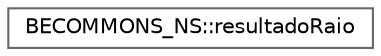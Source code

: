 digraph "Gráfico de Hierarquia de Classes"
{
 // LATEX_PDF_SIZE
  bgcolor="transparent";
  edge [fontname=Helvetica,fontsize=10,labelfontname=Helvetica,labelfontsize=10];
  node [fontname=Helvetica,fontsize=10,shape=box,height=0.2,width=0.4];
  rankdir="LR";
  Node0 [id="Node000000",label="BECOMMONS_NS::resultadoRaio",height=0.2,width=0.4,color="grey40", fillcolor="white", style="filled",URL="$structBECOMMONS__NS_1_1resultadoRaio.html",tooltip=" "];
}
